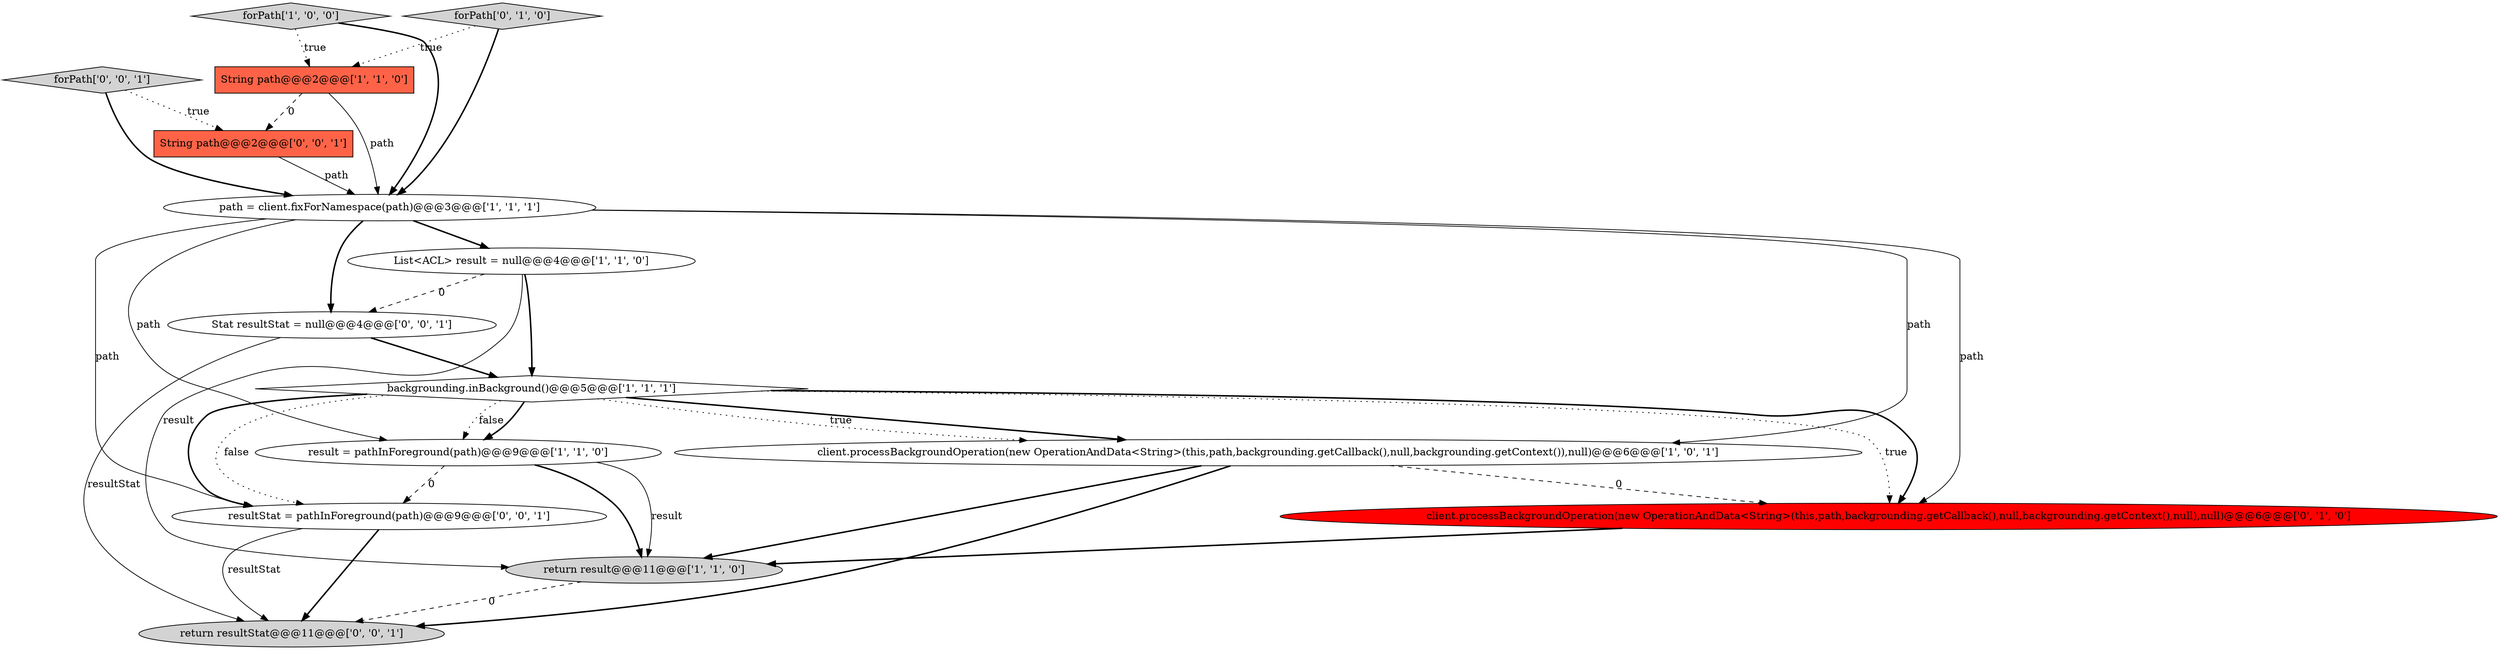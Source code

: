 digraph {
11 [style = filled, label = "String path@@@2@@@['0', '0', '1']", fillcolor = tomato, shape = box image = "AAA0AAABBB3BBB"];
13 [style = filled, label = "resultStat = pathInForeground(path)@@@9@@@['0', '0', '1']", fillcolor = white, shape = ellipse image = "AAA0AAABBB3BBB"];
10 [style = filled, label = "forPath['0', '0', '1']", fillcolor = lightgray, shape = diamond image = "AAA0AAABBB3BBB"];
7 [style = filled, label = "forPath['1', '0', '0']", fillcolor = lightgray, shape = diamond image = "AAA0AAABBB1BBB"];
1 [style = filled, label = "return result@@@11@@@['1', '1', '0']", fillcolor = lightgray, shape = ellipse image = "AAA0AAABBB1BBB"];
2 [style = filled, label = "path = client.fixForNamespace(path)@@@3@@@['1', '1', '1']", fillcolor = white, shape = ellipse image = "AAA0AAABBB1BBB"];
8 [style = filled, label = "forPath['0', '1', '0']", fillcolor = lightgray, shape = diamond image = "AAA0AAABBB2BBB"];
12 [style = filled, label = "Stat resultStat = null@@@4@@@['0', '0', '1']", fillcolor = white, shape = ellipse image = "AAA0AAABBB3BBB"];
14 [style = filled, label = "return resultStat@@@11@@@['0', '0', '1']", fillcolor = lightgray, shape = ellipse image = "AAA0AAABBB3BBB"];
3 [style = filled, label = "backgrounding.inBackground()@@@5@@@['1', '1', '1']", fillcolor = white, shape = diamond image = "AAA0AAABBB1BBB"];
4 [style = filled, label = "String path@@@2@@@['1', '1', '0']", fillcolor = tomato, shape = box image = "AAA0AAABBB1BBB"];
6 [style = filled, label = "client.processBackgroundOperation(new OperationAndData<String>(this,path,backgrounding.getCallback(),null,backgrounding.getContext()),null)@@@6@@@['1', '0', '1']", fillcolor = white, shape = ellipse image = "AAA0AAABBB1BBB"];
9 [style = filled, label = "client.processBackgroundOperation(new OperationAndData<String>(this,path,backgrounding.getCallback(),null,backgrounding.getContext(),null),null)@@@6@@@['0', '1', '0']", fillcolor = red, shape = ellipse image = "AAA1AAABBB2BBB"];
5 [style = filled, label = "List<ACL> result = null@@@4@@@['1', '1', '0']", fillcolor = white, shape = ellipse image = "AAA0AAABBB1BBB"];
0 [style = filled, label = "result = pathInForeground(path)@@@9@@@['1', '1', '0']", fillcolor = white, shape = ellipse image = "AAA0AAABBB1BBB"];
2->9 [style = solid, label="path"];
5->3 [style = bold, label=""];
13->14 [style = solid, label="resultStat"];
5->12 [style = dashed, label="0"];
1->14 [style = dashed, label="0"];
2->0 [style = solid, label="path"];
12->14 [style = solid, label="resultStat"];
6->9 [style = dashed, label="0"];
2->6 [style = solid, label="path"];
3->6 [style = bold, label=""];
3->9 [style = dotted, label="true"];
3->6 [style = dotted, label="true"];
11->2 [style = solid, label="path"];
8->4 [style = dotted, label="true"];
3->0 [style = dotted, label="false"];
3->0 [style = bold, label=""];
2->12 [style = bold, label=""];
4->2 [style = solid, label="path"];
0->1 [style = solid, label="result"];
6->14 [style = bold, label=""];
3->9 [style = bold, label=""];
2->13 [style = solid, label="path"];
6->1 [style = bold, label=""];
8->2 [style = bold, label=""];
10->11 [style = dotted, label="true"];
7->2 [style = bold, label=""];
0->1 [style = bold, label=""];
0->13 [style = dashed, label="0"];
7->4 [style = dotted, label="true"];
5->1 [style = solid, label="result"];
3->13 [style = bold, label=""];
10->2 [style = bold, label=""];
12->3 [style = bold, label=""];
4->11 [style = dashed, label="0"];
9->1 [style = bold, label=""];
3->13 [style = dotted, label="false"];
13->14 [style = bold, label=""];
2->5 [style = bold, label=""];
}
